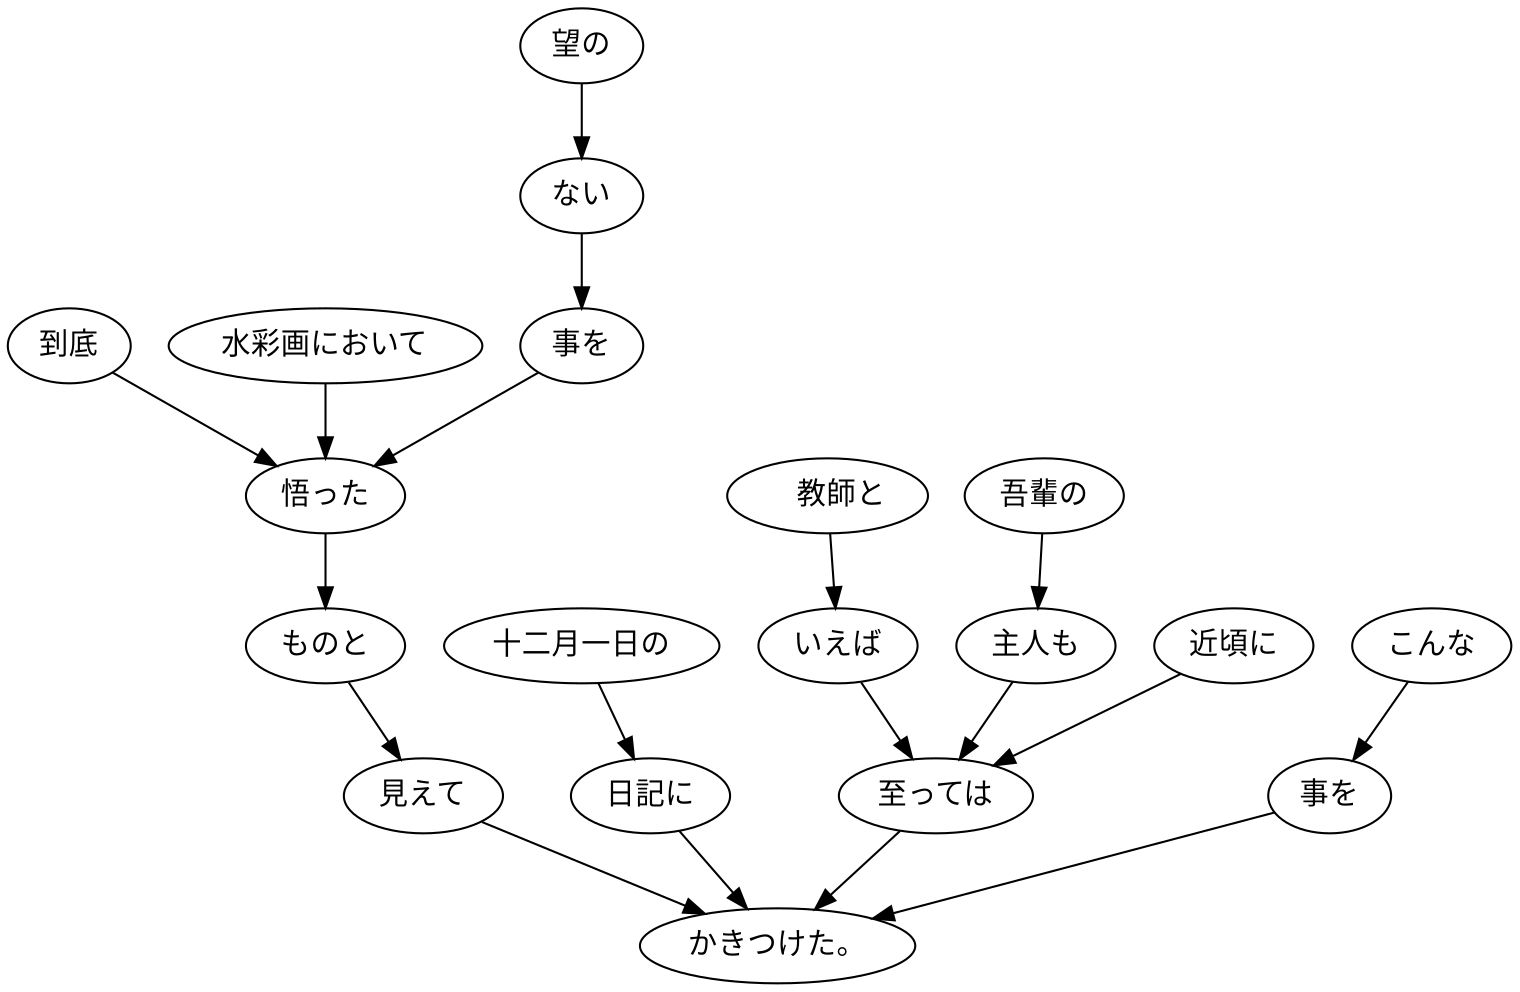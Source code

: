 digraph graph268 {
	node0 [label="　教師と"];
	node1 [label="いえば"];
	node2 [label="吾輩の"];
	node3 [label="主人も"];
	node4 [label="近頃に"];
	node5 [label="至っては"];
	node6 [label="到底"];
	node7 [label="水彩画において"];
	node8 [label="望の"];
	node9 [label="ない"];
	node10 [label="事を"];
	node11 [label="悟った"];
	node12 [label="ものと"];
	node13 [label="見えて"];
	node14 [label="十二月一日の"];
	node15 [label="日記に"];
	node16 [label="こんな"];
	node17 [label="事を"];
	node18 [label="かきつけた。"];
	node0 -> node1;
	node1 -> node5;
	node2 -> node3;
	node3 -> node5;
	node4 -> node5;
	node5 -> node18;
	node6 -> node11;
	node7 -> node11;
	node8 -> node9;
	node9 -> node10;
	node10 -> node11;
	node11 -> node12;
	node12 -> node13;
	node13 -> node18;
	node14 -> node15;
	node15 -> node18;
	node16 -> node17;
	node17 -> node18;
}
